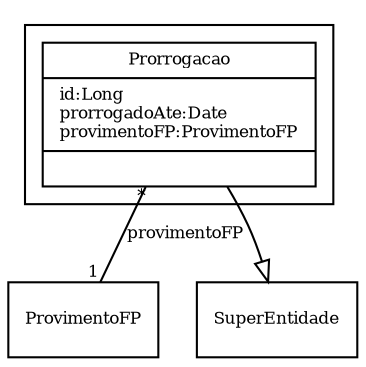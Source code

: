 digraph G{
fontname = "Times-Roman"
fontsize = 8

node [
        fontname = "Times-Roman"
        fontsize = 8
        shape = "record"
]

edge [
        fontname = "Times-Roman"
        fontsize = 8
]

subgraph clusterPRORROGACAO
{
Prorrogacao [label = "{Prorrogacao|id:Long\lprorrogadoAte:Date\lprovimentoFP:ProvimentoFP\l|\l}"]
}
edge [arrowhead = "none" headlabel = "1" taillabel = "*"] Prorrogacao -> ProvimentoFP [label = "provimentoFP"]
edge [ arrowhead = "empty" headlabel = "" taillabel = ""] Prorrogacao -> SuperEntidade
}
